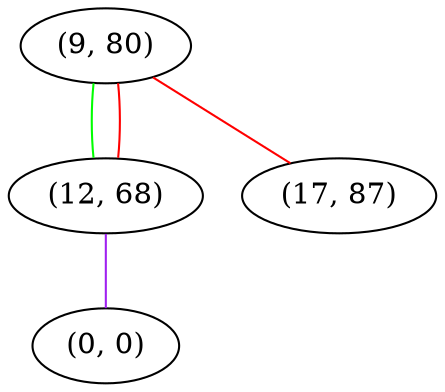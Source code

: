 graph "" {
"(9, 80)";
"(12, 68)";
"(0, 0)";
"(17, 87)";
"(9, 80)" -- "(12, 68)"  [color=green, key=0, weight=2];
"(9, 80)" -- "(12, 68)"  [color=red, key=1, weight=1];
"(9, 80)" -- "(17, 87)"  [color=red, key=0, weight=1];
"(12, 68)" -- "(0, 0)"  [color=purple, key=0, weight=4];
}
